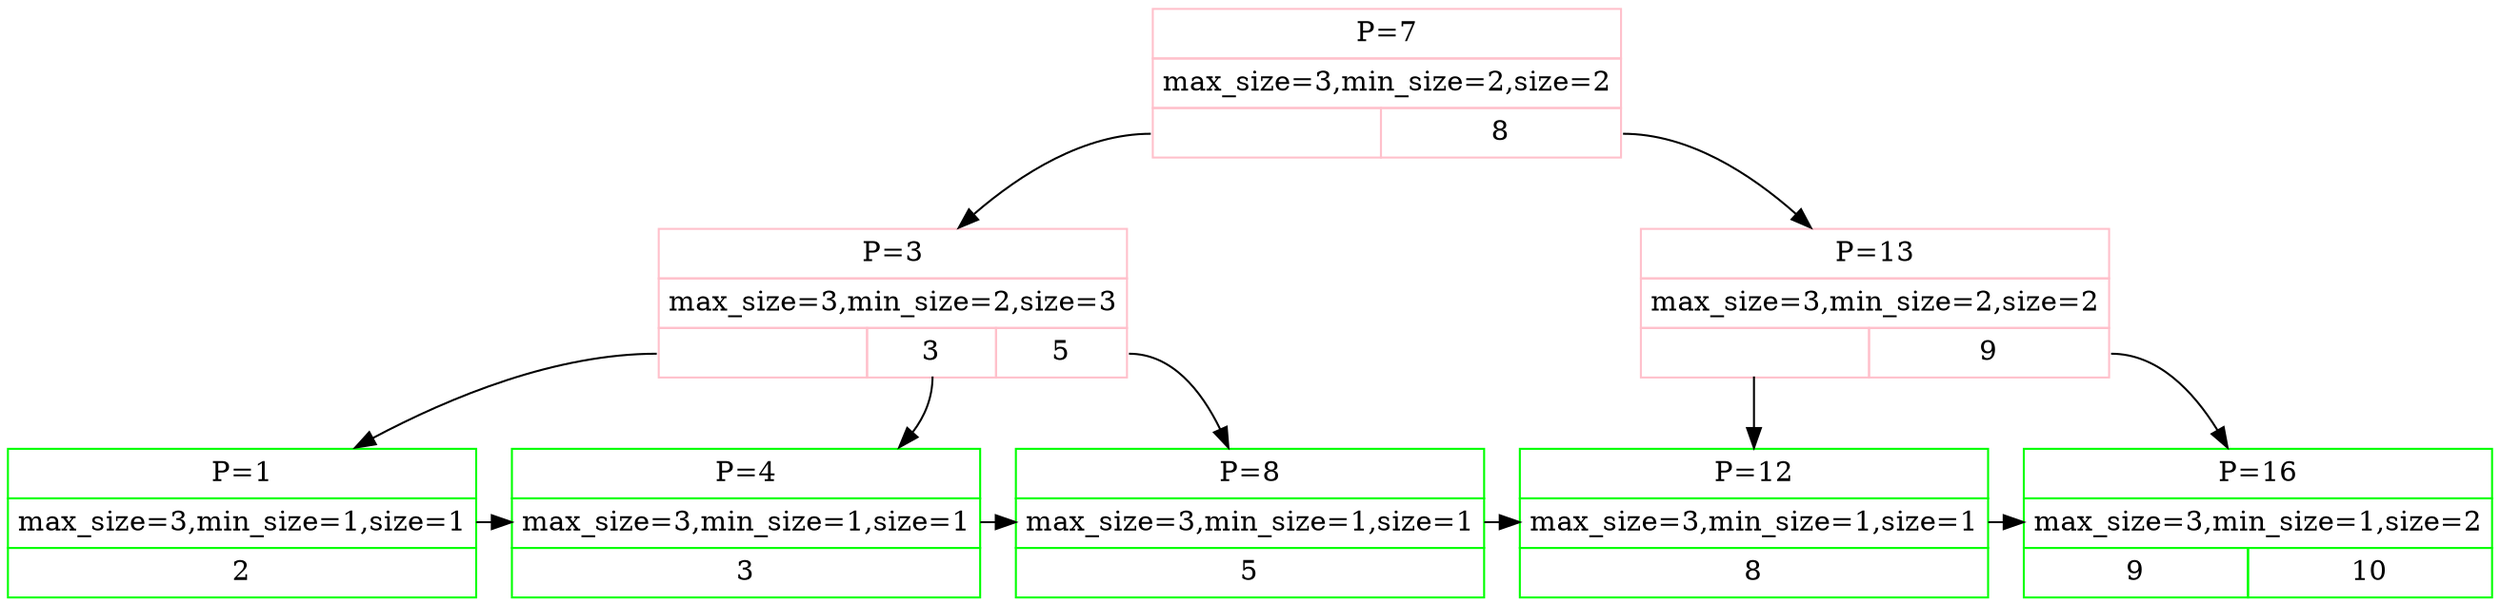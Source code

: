 digraph G {
INT_7[shape=plain color=pink label=<<TABLE BORDER="0" CELLBORDER="1" CELLSPACING="0" CELLPADDING="4">
<TR><TD COLSPAN="2">P=7</TD></TR>
<TR><TD COLSPAN="2">max_size=3,min_size=2,size=2</TD></TR>
<TR><TD PORT="p3"> </TD>
<TD PORT="p13">8</TD>
</TR></TABLE>>];
INT_3[shape=plain color=pink label=<<TABLE BORDER="0" CELLBORDER="1" CELLSPACING="0" CELLPADDING="4">
<TR><TD COLSPAN="3">P=3</TD></TR>
<TR><TD COLSPAN="3">max_size=3,min_size=2,size=3</TD></TR>
<TR><TD PORT="p1"> </TD>
<TD PORT="p4">3</TD>
<TD PORT="p8">5</TD>
</TR></TABLE>>];
INT_7:p3 -> INT_3;
LEAF_1[shape=plain color=green label=<<TABLE BORDER="0" CELLBORDER="1" CELLSPACING="0" CELLPADDING="4">
<TR><TD COLSPAN="1">P=1</TD></TR>
<TR><TD COLSPAN="1">max_size=3,min_size=1,size=1</TD></TR>
<TR><TD>2</TD>
</TR></TABLE>>];
LEAF_1 -> LEAF_4;
{rank=same LEAF_1 LEAF_4};
INT_3:p1 -> LEAF_1;
LEAF_4[shape=plain color=green label=<<TABLE BORDER="0" CELLBORDER="1" CELLSPACING="0" CELLPADDING="4">
<TR><TD COLSPAN="1">P=4</TD></TR>
<TR><TD COLSPAN="1">max_size=3,min_size=1,size=1</TD></TR>
<TR><TD>3</TD>
</TR></TABLE>>];
LEAF_4 -> LEAF_8;
{rank=same LEAF_4 LEAF_8};
INT_3:p4 -> LEAF_4;
LEAF_8[shape=plain color=green label=<<TABLE BORDER="0" CELLBORDER="1" CELLSPACING="0" CELLPADDING="4">
<TR><TD COLSPAN="1">P=8</TD></TR>
<TR><TD COLSPAN="1">max_size=3,min_size=1,size=1</TD></TR>
<TR><TD>5</TD>
</TR></TABLE>>];
LEAF_8 -> LEAF_12;
{rank=same LEAF_8 LEAF_12};
INT_3:p8 -> LEAF_8;
INT_13[shape=plain color=pink label=<<TABLE BORDER="0" CELLBORDER="1" CELLSPACING="0" CELLPADDING="4">
<TR><TD COLSPAN="2">P=13</TD></TR>
<TR><TD COLSPAN="2">max_size=3,min_size=2,size=2</TD></TR>
<TR><TD PORT="p12"> </TD>
<TD PORT="p16">9</TD>
</TR></TABLE>>];
INT_7:p13 -> INT_13;
LEAF_12[shape=plain color=green label=<<TABLE BORDER="0" CELLBORDER="1" CELLSPACING="0" CELLPADDING="4">
<TR><TD COLSPAN="1">P=12</TD></TR>
<TR><TD COLSPAN="1">max_size=3,min_size=1,size=1</TD></TR>
<TR><TD>8</TD>
</TR></TABLE>>];
LEAF_12 -> LEAF_16;
{rank=same LEAF_12 LEAF_16};
INT_13:p12 -> LEAF_12;
LEAF_16[shape=plain color=green label=<<TABLE BORDER="0" CELLBORDER="1" CELLSPACING="0" CELLPADDING="4">
<TR><TD COLSPAN="2">P=16</TD></TR>
<TR><TD COLSPAN="2">max_size=3,min_size=1,size=2</TD></TR>
<TR><TD>9</TD>
<TD>10</TD>
</TR></TABLE>>];
INT_13:p16 -> LEAF_16;
{rank=same INT_3 INT_13};
}
